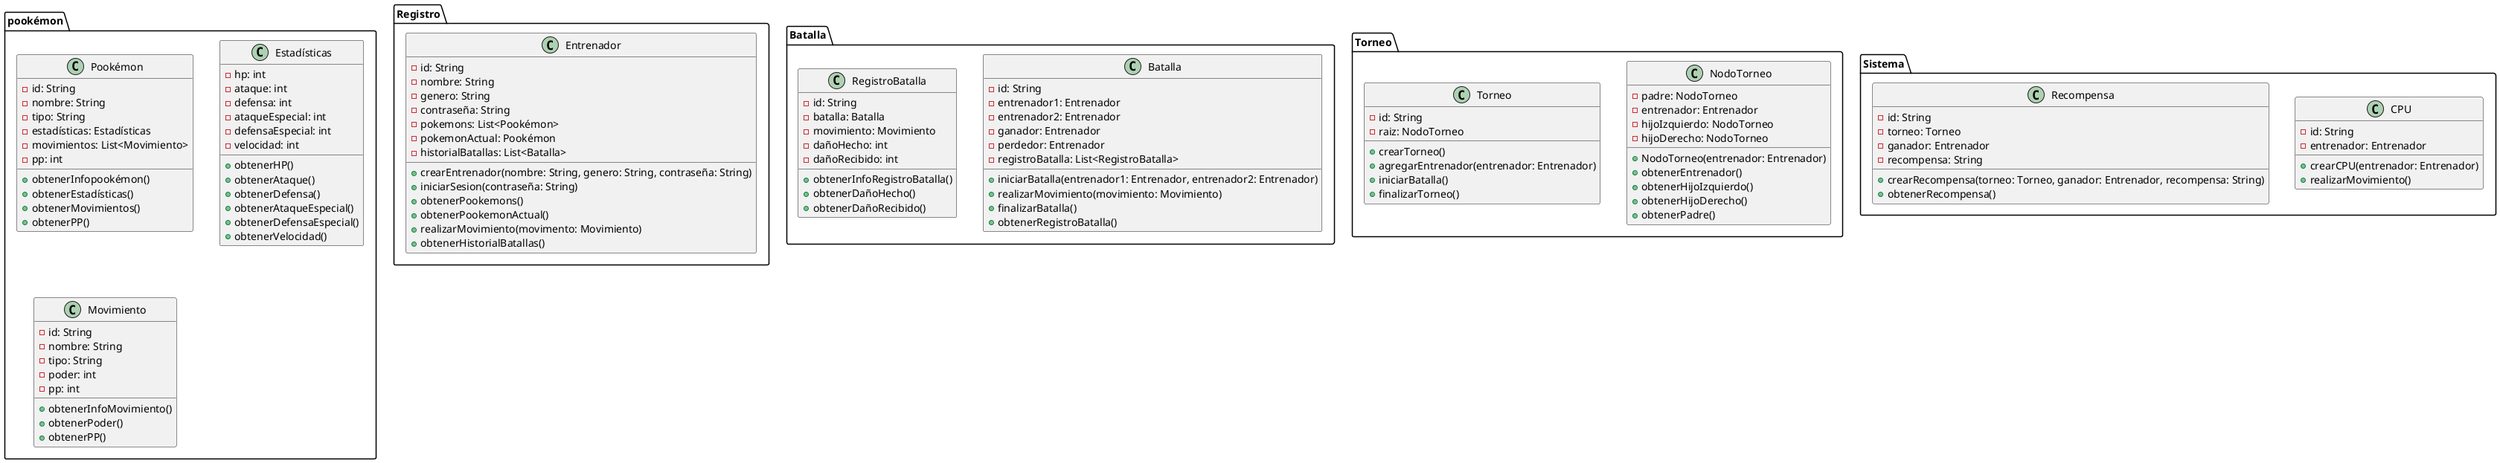 @startuml diagrama de clases

package "Registro" {
    class Entrenador {
        - id: String
        - nombre: String
        - genero: String
        - contraseña: String
        - pokemons: List<Pookémon>
        - pokemonActual: Pookémon
        - historialBatallas: List<Batalla>

        + crearEntrenador(nombre: String, genero: String, contraseña: String)
        + iniciarSesion(contraseña: String)
        + obtenerPookemons()
        + obtenerPookemonActual()
        + realizarMovimiento(movimento: Movimiento)
        + obtenerHistorialBatallas()
    }
}

package "pookémon" {
    class Pookémon {
        - id: String
        - nombre: String
        - tipo: String
        - estadísticas: Estadísticas
        - movimientos: List<Movimiento>
        - pp: int

        + obtenerInfopookémon()
        + obtenerEstadísticas()
        + obtenerMovimientos()
        + obtenerPP()
    }

    class Estadísticas {
        - hp: int
        - ataque: int
        - defensa: int
        - ataqueEspecial: int
        - defensaEspecial: int
        - velocidad: int

        + obtenerHP()
        + obtenerAtaque()
        + obtenerDefensa()
        + obtenerAtaqueEspecial()
        + obtenerDefensaEspecial()
        + obtenerVelocidad()
    }

    class Movimiento {
        - id: String
        - nombre: String
        - tipo: String
        - poder: int
        - pp: int

        + obtenerInfoMovimiento()
        + obtenerPoder()
        + obtenerPP()
    }
}

package "Batalla" {
    class Batalla {
        - id: String
        - entrenador1: Entrenador
        - entrenador2: Entrenador
        - ganador: Entrenador
        - perdedor: Entrenador
        - registroBatalla: List<RegistroBatalla>

        + iniciarBatalla(entrenador1: Entrenador, entrenador2: Entrenador)
        + realizarMovimiento(movimiento: Movimiento)
        + finalizarBatalla()
        + obtenerRegistroBatalla()
    }

    class RegistroBatalla {
        - id: String
        - batalla: Batalla
        - movimiento: Movimiento
        - dañoHecho: int
        - dañoRecibido: int

        + obtenerInfoRegistroBatalla()
        + obtenerDañoHecho()
        + obtenerDañoRecibido()
    }
}

package "Torneo" {
    class NodoTorneo {
        - padre: NodoTorneo
        - entrenador: Entrenador
        - hijoIzquierdo: NodoTorneo
        - hijoDerecho: NodoTorneo
        

        + NodoTorneo(entrenador: Entrenador)
        + obtenerEntrenador()
        + obtenerHijoIzquierdo()
        + obtenerHijoDerecho()
        + obtenerPadre()
    }

    class Torneo {
        - id: String
        - raiz: NodoTorneo

        + crearTorneo()
        + agregarEntrenador(entrenador: Entrenador)
        + iniciarBatalla()
        + finalizarTorneo()
    }
}

package "Sistema" {
    class CPU {
        - id: String
        - entrenador: Entrenador

        + crearCPU(entrenador: Entrenador)
        + realizarMovimiento()
    }

    class Recompensa {
        - id: String
        - torneo: Torneo
        - ganador: Entrenador
        - recompensa: String

        + crearRecompensa(torneo: Torneo, ganador: Entrenador, recompensa: String)
        + obtenerRecompensa()
    }
}

@enduml
